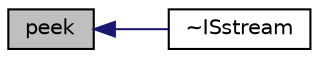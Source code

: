 digraph "peek"
{
  bgcolor="transparent";
  edge [fontname="Helvetica",fontsize="10",labelfontname="Helvetica",labelfontsize="10"];
  node [fontname="Helvetica",fontsize="10",shape=record];
  rankdir="LR";
  Node4933 [label="peek",height=0.2,width=0.4,color="black", fillcolor="grey75", style="filled", fontcolor="black"];
  Node4933 -> Node4934 [dir="back",color="midnightblue",fontsize="10",style="solid",fontname="Helvetica"];
  Node4934 [label="~ISstream",height=0.2,width=0.4,color="black",URL="$a27393.html#a21b8ba1166b04e2ab823fcabfd94fede",tooltip="Destructor. "];
}
